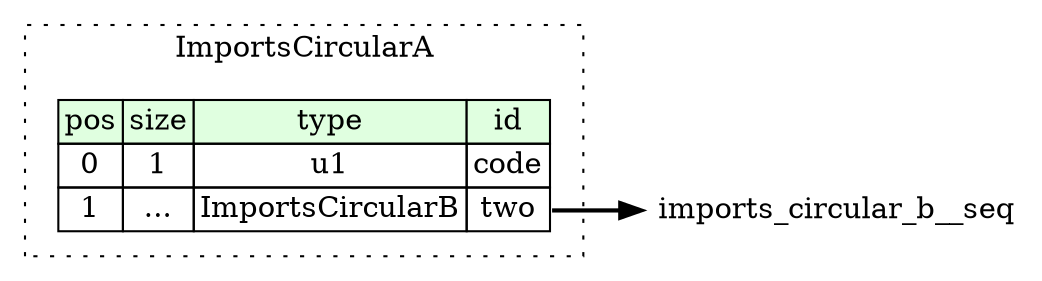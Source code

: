 digraph {
	rankdir=LR;
	node [shape=plaintext];
	subgraph cluster__imports_circular_a {
		label="ImportsCircularA";
		graph[style=dotted];

		imports_circular_a__seq [label=<<TABLE BORDER="0" CELLBORDER="1" CELLSPACING="0">
			<TR><TD BGCOLOR="#E0FFE0">pos</TD><TD BGCOLOR="#E0FFE0">size</TD><TD BGCOLOR="#E0FFE0">type</TD><TD BGCOLOR="#E0FFE0">id</TD></TR>
			<TR><TD PORT="code_pos">0</TD><TD PORT="code_size">1</TD><TD>u1</TD><TD PORT="code_type">code</TD></TR>
			<TR><TD PORT="two_pos">1</TD><TD PORT="two_size">...</TD><TD>ImportsCircularB</TD><TD PORT="two_type">two</TD></TR>
		</TABLE>>];
	}
	imports_circular_a__seq:two_type -> imports_circular_b__seq [style=bold];
}
